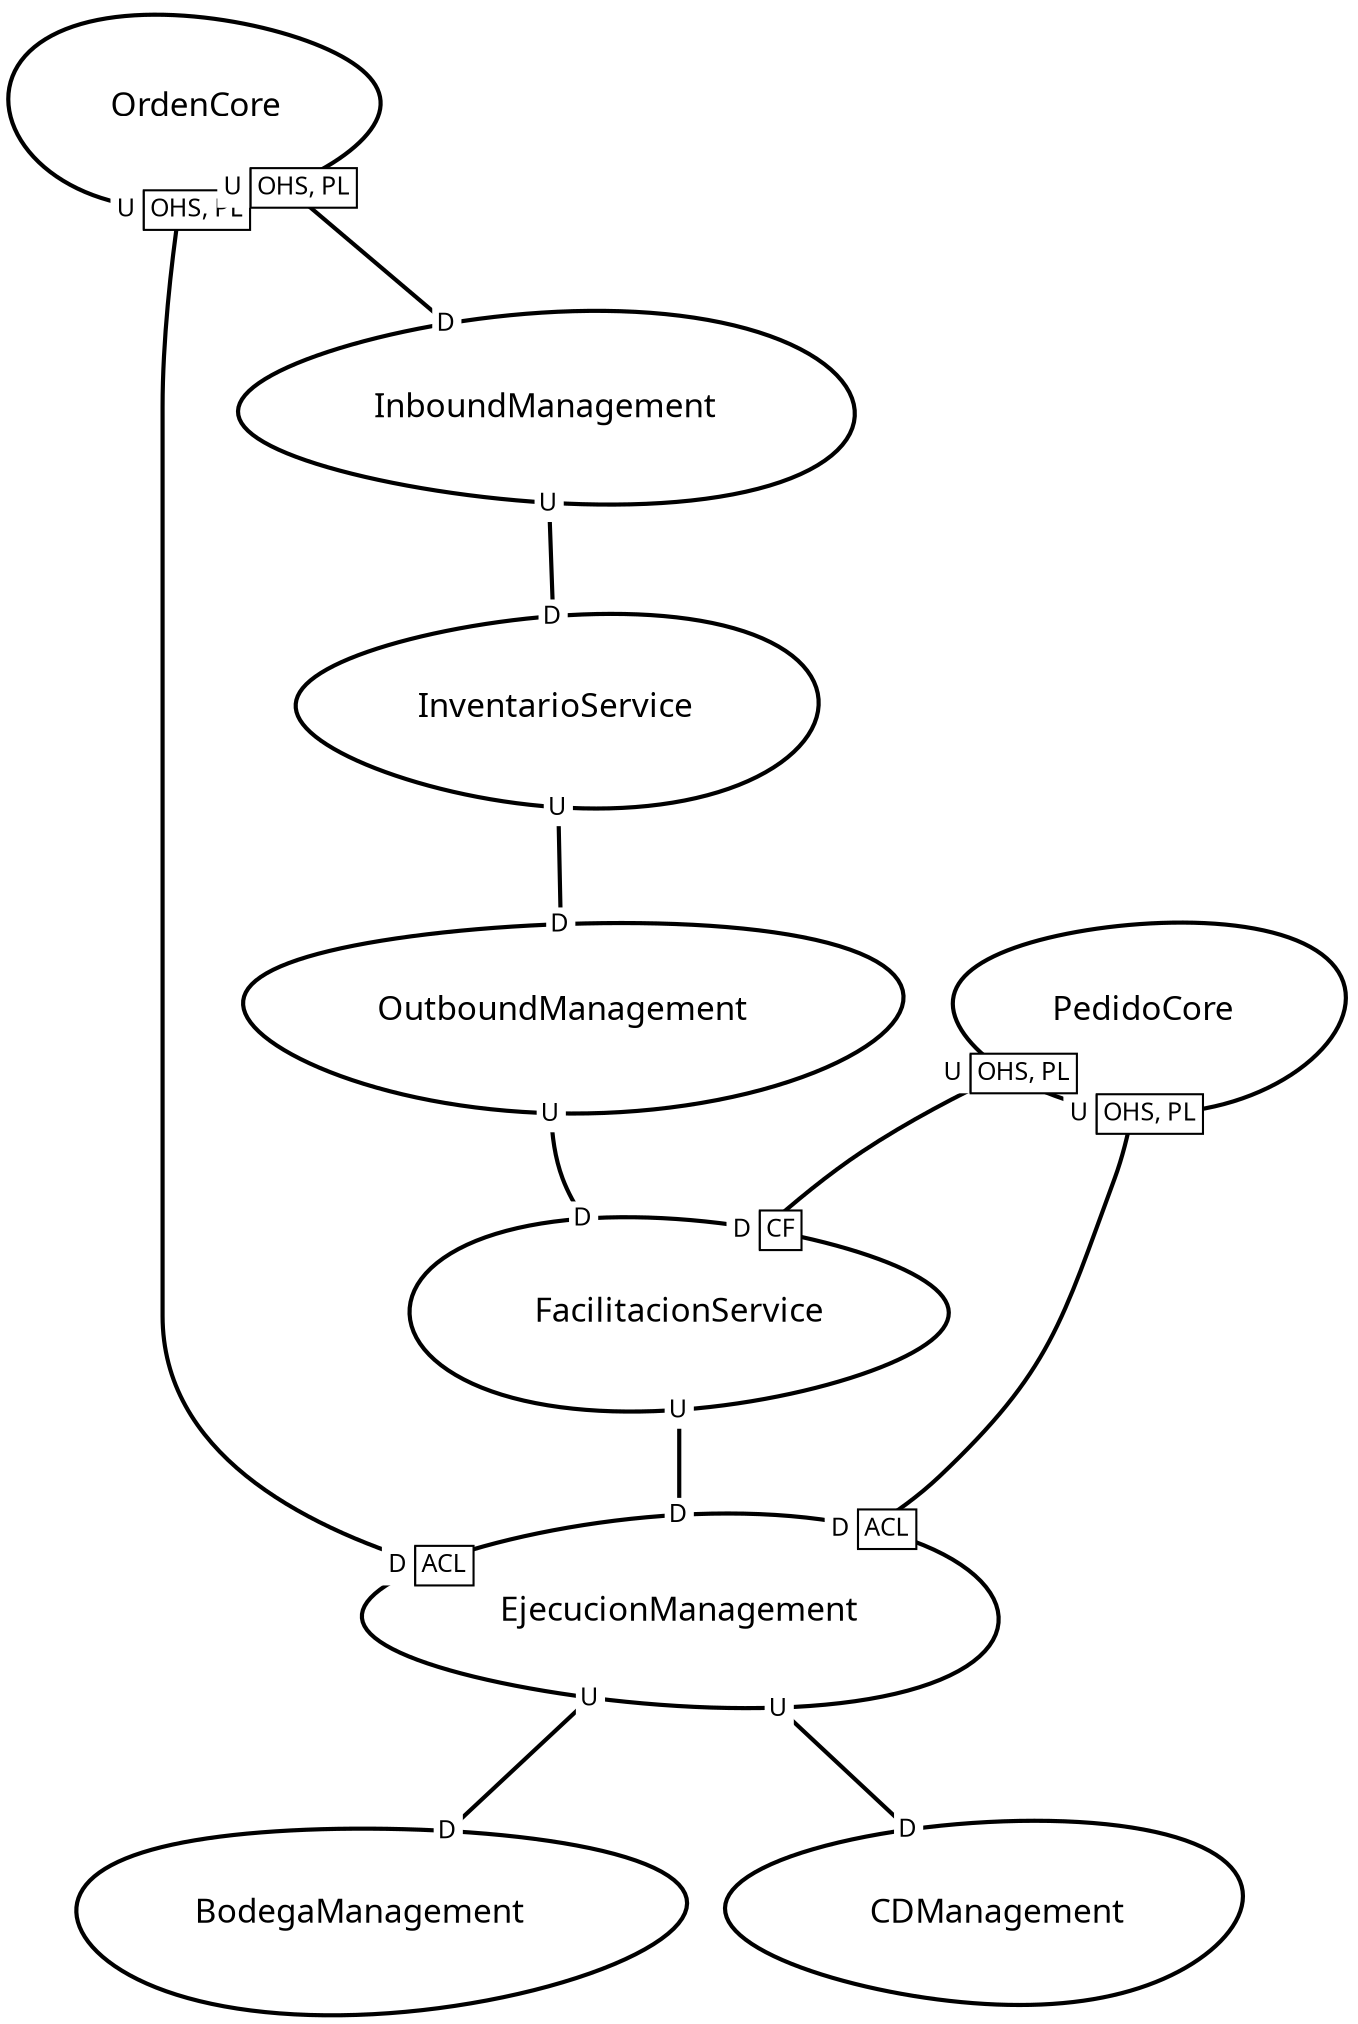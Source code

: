 digraph "ContextMapGraph" {
graph ["imagepath"="C:\Users\Miguel\AppData\Local\Temp\GraphvizJava"]
"BodegaManagement" ["margin"="0.3","orientation"="48","shape"="egg","fontsize"="16","style"="bold","label"="BodegaManagement\n","fontname"="sans-serif"]
"CDManagement" ["margin"="0.3","orientation"="199","shape"="egg","fontsize"="16","style"="bold","label"="CDManagement\n","fontname"="sans-serif"]
"EjecucionManagement" ["margin"="0.3","orientation"="97","shape"="egg","fontsize"="16","style"="bold","label"="EjecucionManagement\n","fontname"="sans-serif"]
"FacilitacionService" ["margin"="0.3","orientation"="272","shape"="egg","fontsize"="16","style"="bold","label"="FacilitacionService\n","fontname"="sans-serif"]
"InboundManagement" ["margin"="0.3","orientation"="95","shape"="egg","fontsize"="16","style"="bold","label"="InboundManagement\n","fontname"="sans-serif"]
"InventarioService" ["margin"="0.3","orientation"="83","shape"="egg","fontsize"="16","style"="bold","label"="InventarioService\n","fontname"="sans-serif"]
"OutboundManagement" ["margin"="0.3","orientation"="66","shape"="egg","fontsize"="16","style"="bold","label"="OutboundManagement\n","fontname"="sans-serif"]
"OrdenCore" ["margin"="0.3","orientation"="281","shape"="egg","fontsize"="16","style"="bold","label"="OrdenCore\n","fontname"="sans-serif"]
"PedidoCore" ["margin"="0.3","orientation"="68","shape"="egg","fontsize"="16","style"="bold","label"="PedidoCore\n","fontname"="sans-serif"]
"EjecucionManagement" -> "CDManagement" ["headlabel"=<<table cellspacing="0" cellborder="0" border="0">
<tr><td bgcolor="white">D</td></tr>
</table>>,"labeldistance"="0","fontsize"="12","taillabel"=<<table cellspacing="0" cellborder="0" border="0">
<tr><td bgcolor="white">U</td></tr>
</table>>,"style"="bold","label"="                                        ","dir"="none","fontname"="sans-serif"]
"EjecucionManagement" -> "BodegaManagement" ["headlabel"=<<table cellspacing="0" cellborder="0" border="0">
<tr><td bgcolor="white">D</td></tr>
</table>>,"labeldistance"="0","fontsize"="12","taillabel"=<<table cellspacing="0" cellborder="0" border="0">
<tr><td bgcolor="white">U</td></tr>
</table>>,"style"="bold","label"="                                        ","dir"="none","fontname"="sans-serif"]
"FacilitacionService" -> "EjecucionManagement" ["headlabel"=<<table cellspacing="0" cellborder="0" border="0">
<tr><td bgcolor="white">D</td></tr>
</table>>,"labeldistance"="0","fontsize"="12","taillabel"=<<table cellspacing="0" cellborder="0" border="0">
<tr><td bgcolor="white">U</td></tr>
</table>>,"style"="bold","label"="                                        ","dir"="none","fontname"="sans-serif"]
"InboundManagement" -> "InventarioService" ["headlabel"=<<table cellspacing="0" cellborder="0" border="0">
<tr><td bgcolor="white">D</td></tr>
</table>>,"labeldistance"="0","fontsize"="12","taillabel"=<<table cellspacing="0" cellborder="0" border="0">
<tr><td bgcolor="white">U</td></tr>
</table>>,"style"="bold","label"="                                        ","dir"="none","fontname"="sans-serif"]
"InventarioService" -> "OutboundManagement" ["headlabel"=<<table cellspacing="0" cellborder="0" border="0">
<tr><td bgcolor="white">D</td></tr>
</table>>,"labeldistance"="0","fontsize"="12","taillabel"=<<table cellspacing="0" cellborder="0" border="0">
<tr><td bgcolor="white">U</td></tr>
</table>>,"style"="bold","label"="                                        ","dir"="none","fontname"="sans-serif"]
"OutboundManagement" -> "FacilitacionService" ["headlabel"=<<table cellspacing="0" cellborder="0" border="0">
<tr><td bgcolor="white">D</td></tr>
</table>>,"labeldistance"="0","fontsize"="12","taillabel"=<<table cellspacing="0" cellborder="0" border="0">
<tr><td bgcolor="white">U</td></tr>
</table>>,"style"="bold","label"="                                        ","dir"="none","fontname"="sans-serif"]
"OrdenCore" -> "InboundManagement" ["headlabel"=<<table cellspacing="0" cellborder="0" border="0">
<tr><td bgcolor="white">D</td></tr>
</table>>,"labeldistance"="0","fontsize"="12","taillabel"=<<table cellspacing="0" cellborder="1" border="0">
<tr><td bgcolor="white" sides="r">U</td><td sides="trbl" bgcolor="white"><font>OHS, PL</font></td></tr>
</table>>,"style"="bold","label"="                                        ","dir"="none","fontname"="sans-serif"]
"OrdenCore" -> "EjecucionManagement" ["headlabel"=<<table cellspacing="0" cellborder="1" border="0">
<tr><td bgcolor="white" sides="r">D</td><td sides="trbl" bgcolor="white"><font>ACL</font></td></tr>
</table>>,"labeldistance"="0","fontsize"="12","taillabel"=<<table cellspacing="0" cellborder="1" border="0">
<tr><td bgcolor="white" sides="r">U</td><td sides="trbl" bgcolor="white"><font>OHS, PL</font></td></tr>
</table>>,"style"="bold","label"="                                        ","dir"="none","fontname"="sans-serif"]
"PedidoCore" -> "EjecucionManagement" ["headlabel"=<<table cellspacing="0" cellborder="1" border="0">
<tr><td bgcolor="white" sides="r">D</td><td sides="trbl" bgcolor="white"><font>ACL</font></td></tr>
</table>>,"labeldistance"="0","fontsize"="12","taillabel"=<<table cellspacing="0" cellborder="1" border="0">
<tr><td bgcolor="white" sides="r">U</td><td sides="trbl" bgcolor="white"><font>OHS, PL</font></td></tr>
</table>>,"style"="bold","label"="                                        ","dir"="none","fontname"="sans-serif"]
"PedidoCore" -> "FacilitacionService" ["headlabel"=<<table cellspacing="0" cellborder="1" border="0">
<tr><td bgcolor="white" sides="r">D</td><td sides="trbl" bgcolor="white"><font>CF</font></td></tr>
</table>>,"labeldistance"="0","fontsize"="12","taillabel"=<<table cellspacing="0" cellborder="1" border="0">
<tr><td bgcolor="white" sides="r">U</td><td sides="trbl" bgcolor="white"><font>OHS, PL</font></td></tr>
</table>>,"style"="bold","label"="                                        ","dir"="none","fontname"="sans-serif"]
}